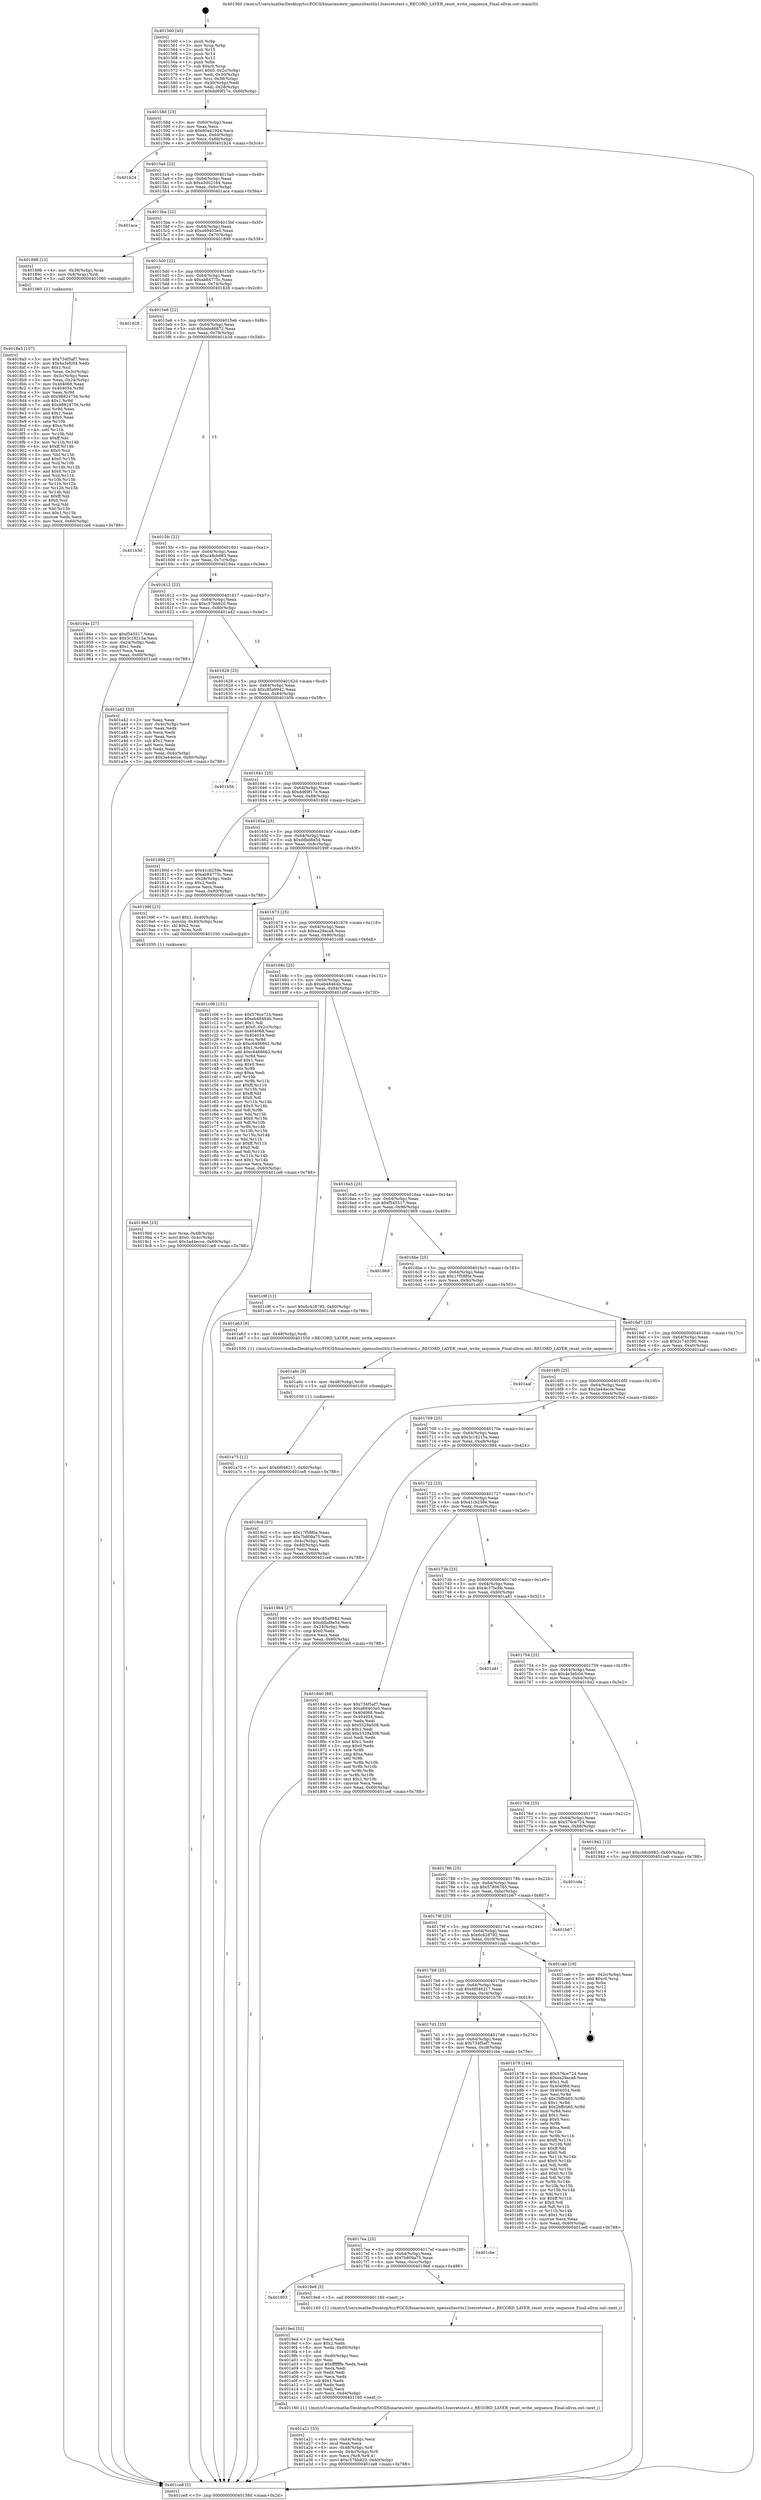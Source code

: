 digraph "0x401560" {
  label = "0x401560 (/mnt/c/Users/mathe/Desktop/tcc/POCII/binaries/extr_openssltesttls13secretstest.c_RECORD_LAYER_reset_write_sequence_Final-ollvm.out::main(0))"
  labelloc = "t"
  node[shape=record]

  Entry [label="",width=0.3,height=0.3,shape=circle,fillcolor=black,style=filled]
  "0x40158d" [label="{
     0x40158d [23]\l
     | [instrs]\l
     &nbsp;&nbsp;0x40158d \<+3\>: mov -0x60(%rbp),%eax\l
     &nbsp;&nbsp;0x401590 \<+2\>: mov %eax,%ecx\l
     &nbsp;&nbsp;0x401592 \<+6\>: sub $0x80a41924,%ecx\l
     &nbsp;&nbsp;0x401598 \<+3\>: mov %eax,-0x64(%rbp)\l
     &nbsp;&nbsp;0x40159b \<+3\>: mov %ecx,-0x68(%rbp)\l
     &nbsp;&nbsp;0x40159e \<+6\>: je 0000000000401b24 \<main+0x5c4\>\l
  }"]
  "0x401b24" [label="{
     0x401b24\l
  }", style=dashed]
  "0x4015a4" [label="{
     0x4015a4 [22]\l
     | [instrs]\l
     &nbsp;&nbsp;0x4015a4 \<+5\>: jmp 00000000004015a9 \<main+0x49\>\l
     &nbsp;&nbsp;0x4015a9 \<+3\>: mov -0x64(%rbp),%eax\l
     &nbsp;&nbsp;0x4015ac \<+5\>: sub $0xa3d02164,%eax\l
     &nbsp;&nbsp;0x4015b1 \<+3\>: mov %eax,-0x6c(%rbp)\l
     &nbsp;&nbsp;0x4015b4 \<+6\>: je 0000000000401aca \<main+0x56a\>\l
  }"]
  Exit [label="",width=0.3,height=0.3,shape=circle,fillcolor=black,style=filled,peripheries=2]
  "0x401aca" [label="{
     0x401aca\l
  }", style=dashed]
  "0x4015ba" [label="{
     0x4015ba [22]\l
     | [instrs]\l
     &nbsp;&nbsp;0x4015ba \<+5\>: jmp 00000000004015bf \<main+0x5f\>\l
     &nbsp;&nbsp;0x4015bf \<+3\>: mov -0x64(%rbp),%eax\l
     &nbsp;&nbsp;0x4015c2 \<+5\>: sub $0xa69403e5,%eax\l
     &nbsp;&nbsp;0x4015c7 \<+3\>: mov %eax,-0x70(%rbp)\l
     &nbsp;&nbsp;0x4015ca \<+6\>: je 0000000000401898 \<main+0x338\>\l
  }"]
  "0x401a75" [label="{
     0x401a75 [12]\l
     | [instrs]\l
     &nbsp;&nbsp;0x401a75 \<+7\>: movl $0x6f046217,-0x60(%rbp)\l
     &nbsp;&nbsp;0x401a7c \<+5\>: jmp 0000000000401ce8 \<main+0x788\>\l
  }"]
  "0x401898" [label="{
     0x401898 [13]\l
     | [instrs]\l
     &nbsp;&nbsp;0x401898 \<+4\>: mov -0x38(%rbp),%rax\l
     &nbsp;&nbsp;0x40189c \<+4\>: mov 0x8(%rax),%rdi\l
     &nbsp;&nbsp;0x4018a0 \<+5\>: call 0000000000401060 \<atoi@plt\>\l
     | [calls]\l
     &nbsp;&nbsp;0x401060 \{1\} (unknown)\l
  }"]
  "0x4015d0" [label="{
     0x4015d0 [22]\l
     | [instrs]\l
     &nbsp;&nbsp;0x4015d0 \<+5\>: jmp 00000000004015d5 \<main+0x75\>\l
     &nbsp;&nbsp;0x4015d5 \<+3\>: mov -0x64(%rbp),%eax\l
     &nbsp;&nbsp;0x4015d8 \<+5\>: sub $0xab84775c,%eax\l
     &nbsp;&nbsp;0x4015dd \<+3\>: mov %eax,-0x74(%rbp)\l
     &nbsp;&nbsp;0x4015e0 \<+6\>: je 0000000000401828 \<main+0x2c8\>\l
  }"]
  "0x401a6c" [label="{
     0x401a6c [9]\l
     | [instrs]\l
     &nbsp;&nbsp;0x401a6c \<+4\>: mov -0x48(%rbp),%rdi\l
     &nbsp;&nbsp;0x401a70 \<+5\>: call 0000000000401030 \<free@plt\>\l
     | [calls]\l
     &nbsp;&nbsp;0x401030 \{1\} (unknown)\l
  }"]
  "0x401828" [label="{
     0x401828\l
  }", style=dashed]
  "0x4015e6" [label="{
     0x4015e6 [22]\l
     | [instrs]\l
     &nbsp;&nbsp;0x4015e6 \<+5\>: jmp 00000000004015eb \<main+0x8b\>\l
     &nbsp;&nbsp;0x4015eb \<+3\>: mov -0x64(%rbp),%eax\l
     &nbsp;&nbsp;0x4015ee \<+5\>: sub $0xbde86872,%eax\l
     &nbsp;&nbsp;0x4015f3 \<+3\>: mov %eax,-0x78(%rbp)\l
     &nbsp;&nbsp;0x4015f6 \<+6\>: je 0000000000401b3d \<main+0x5dd\>\l
  }"]
  "0x401a21" [label="{
     0x401a21 [33]\l
     | [instrs]\l
     &nbsp;&nbsp;0x401a21 \<+6\>: mov -0xd4(%rbp),%ecx\l
     &nbsp;&nbsp;0x401a27 \<+3\>: imul %eax,%ecx\l
     &nbsp;&nbsp;0x401a2a \<+4\>: mov -0x48(%rbp),%r8\l
     &nbsp;&nbsp;0x401a2e \<+4\>: movslq -0x4c(%rbp),%r9\l
     &nbsp;&nbsp;0x401a32 \<+4\>: mov %ecx,(%r8,%r9,4)\l
     &nbsp;&nbsp;0x401a36 \<+7\>: movl $0xc57bb920,-0x60(%rbp)\l
     &nbsp;&nbsp;0x401a3d \<+5\>: jmp 0000000000401ce8 \<main+0x788\>\l
  }"]
  "0x401b3d" [label="{
     0x401b3d\l
  }", style=dashed]
  "0x4015fc" [label="{
     0x4015fc [22]\l
     | [instrs]\l
     &nbsp;&nbsp;0x4015fc \<+5\>: jmp 0000000000401601 \<main+0xa1\>\l
     &nbsp;&nbsp;0x401601 \<+3\>: mov -0x64(%rbp),%eax\l
     &nbsp;&nbsp;0x401604 \<+5\>: sub $0xc48cb983,%eax\l
     &nbsp;&nbsp;0x401609 \<+3\>: mov %eax,-0x7c(%rbp)\l
     &nbsp;&nbsp;0x40160c \<+6\>: je 000000000040194e \<main+0x3ee\>\l
  }"]
  "0x4019ed" [label="{
     0x4019ed [52]\l
     | [instrs]\l
     &nbsp;&nbsp;0x4019ed \<+2\>: xor %ecx,%ecx\l
     &nbsp;&nbsp;0x4019ef \<+5\>: mov $0x2,%edx\l
     &nbsp;&nbsp;0x4019f4 \<+6\>: mov %edx,-0xd0(%rbp)\l
     &nbsp;&nbsp;0x4019fa \<+1\>: cltd\l
     &nbsp;&nbsp;0x4019fb \<+6\>: mov -0xd0(%rbp),%esi\l
     &nbsp;&nbsp;0x401a01 \<+2\>: idiv %esi\l
     &nbsp;&nbsp;0x401a03 \<+6\>: imul $0xfffffffe,%edx,%edx\l
     &nbsp;&nbsp;0x401a09 \<+2\>: mov %ecx,%edi\l
     &nbsp;&nbsp;0x401a0b \<+2\>: sub %edx,%edi\l
     &nbsp;&nbsp;0x401a0d \<+2\>: mov %ecx,%edx\l
     &nbsp;&nbsp;0x401a0f \<+3\>: sub $0x1,%edx\l
     &nbsp;&nbsp;0x401a12 \<+2\>: add %edx,%edi\l
     &nbsp;&nbsp;0x401a14 \<+2\>: sub %edi,%ecx\l
     &nbsp;&nbsp;0x401a16 \<+6\>: mov %ecx,-0xd4(%rbp)\l
     &nbsp;&nbsp;0x401a1c \<+5\>: call 0000000000401160 \<next_i\>\l
     | [calls]\l
     &nbsp;&nbsp;0x401160 \{1\} (/mnt/c/Users/mathe/Desktop/tcc/POCII/binaries/extr_openssltesttls13secretstest.c_RECORD_LAYER_reset_write_sequence_Final-ollvm.out::next_i)\l
  }"]
  "0x40194e" [label="{
     0x40194e [27]\l
     | [instrs]\l
     &nbsp;&nbsp;0x40194e \<+5\>: mov $0xf545517,%eax\l
     &nbsp;&nbsp;0x401953 \<+5\>: mov $0x3c18215a,%ecx\l
     &nbsp;&nbsp;0x401958 \<+3\>: mov -0x24(%rbp),%edx\l
     &nbsp;&nbsp;0x40195b \<+3\>: cmp $0x1,%edx\l
     &nbsp;&nbsp;0x40195e \<+3\>: cmovl %ecx,%eax\l
     &nbsp;&nbsp;0x401961 \<+3\>: mov %eax,-0x60(%rbp)\l
     &nbsp;&nbsp;0x401964 \<+5\>: jmp 0000000000401ce8 \<main+0x788\>\l
  }"]
  "0x401612" [label="{
     0x401612 [22]\l
     | [instrs]\l
     &nbsp;&nbsp;0x401612 \<+5\>: jmp 0000000000401617 \<main+0xb7\>\l
     &nbsp;&nbsp;0x401617 \<+3\>: mov -0x64(%rbp),%eax\l
     &nbsp;&nbsp;0x40161a \<+5\>: sub $0xc57bb920,%eax\l
     &nbsp;&nbsp;0x40161f \<+3\>: mov %eax,-0x80(%rbp)\l
     &nbsp;&nbsp;0x401622 \<+6\>: je 0000000000401a42 \<main+0x4e2\>\l
  }"]
  "0x401803" [label="{
     0x401803\l
  }", style=dashed]
  "0x401a42" [label="{
     0x401a42 [33]\l
     | [instrs]\l
     &nbsp;&nbsp;0x401a42 \<+2\>: xor %eax,%eax\l
     &nbsp;&nbsp;0x401a44 \<+3\>: mov -0x4c(%rbp),%ecx\l
     &nbsp;&nbsp;0x401a47 \<+2\>: mov %eax,%edx\l
     &nbsp;&nbsp;0x401a49 \<+2\>: sub %ecx,%edx\l
     &nbsp;&nbsp;0x401a4b \<+2\>: mov %eax,%ecx\l
     &nbsp;&nbsp;0x401a4d \<+3\>: sub $0x1,%ecx\l
     &nbsp;&nbsp;0x401a50 \<+2\>: add %ecx,%edx\l
     &nbsp;&nbsp;0x401a52 \<+2\>: sub %edx,%eax\l
     &nbsp;&nbsp;0x401a54 \<+3\>: mov %eax,-0x4c(%rbp)\l
     &nbsp;&nbsp;0x401a57 \<+7\>: movl $0x3a44ecce,-0x60(%rbp)\l
     &nbsp;&nbsp;0x401a5e \<+5\>: jmp 0000000000401ce8 \<main+0x788\>\l
  }"]
  "0x401628" [label="{
     0x401628 [25]\l
     | [instrs]\l
     &nbsp;&nbsp;0x401628 \<+5\>: jmp 000000000040162d \<main+0xcd\>\l
     &nbsp;&nbsp;0x40162d \<+3\>: mov -0x64(%rbp),%eax\l
     &nbsp;&nbsp;0x401630 \<+5\>: sub $0xc85a9942,%eax\l
     &nbsp;&nbsp;0x401635 \<+6\>: mov %eax,-0x84(%rbp)\l
     &nbsp;&nbsp;0x40163b \<+6\>: je 0000000000401b5b \<main+0x5fb\>\l
  }"]
  "0x4019e8" [label="{
     0x4019e8 [5]\l
     | [instrs]\l
     &nbsp;&nbsp;0x4019e8 \<+5\>: call 0000000000401160 \<next_i\>\l
     | [calls]\l
     &nbsp;&nbsp;0x401160 \{1\} (/mnt/c/Users/mathe/Desktop/tcc/POCII/binaries/extr_openssltesttls13secretstest.c_RECORD_LAYER_reset_write_sequence_Final-ollvm.out::next_i)\l
  }"]
  "0x401b5b" [label="{
     0x401b5b\l
  }", style=dashed]
  "0x401641" [label="{
     0x401641 [25]\l
     | [instrs]\l
     &nbsp;&nbsp;0x401641 \<+5\>: jmp 0000000000401646 \<main+0xe6\>\l
     &nbsp;&nbsp;0x401646 \<+3\>: mov -0x64(%rbp),%eax\l
     &nbsp;&nbsp;0x401649 \<+5\>: sub $0xdd69f17e,%eax\l
     &nbsp;&nbsp;0x40164e \<+6\>: mov %eax,-0x88(%rbp)\l
     &nbsp;&nbsp;0x401654 \<+6\>: je 000000000040180d \<main+0x2ad\>\l
  }"]
  "0x4017ea" [label="{
     0x4017ea [25]\l
     | [instrs]\l
     &nbsp;&nbsp;0x4017ea \<+5\>: jmp 00000000004017ef \<main+0x28f\>\l
     &nbsp;&nbsp;0x4017ef \<+3\>: mov -0x64(%rbp),%eax\l
     &nbsp;&nbsp;0x4017f2 \<+5\>: sub $0x7b809a75,%eax\l
     &nbsp;&nbsp;0x4017f7 \<+6\>: mov %eax,-0xcc(%rbp)\l
     &nbsp;&nbsp;0x4017fd \<+6\>: je 00000000004019e8 \<main+0x488\>\l
  }"]
  "0x40180d" [label="{
     0x40180d [27]\l
     | [instrs]\l
     &nbsp;&nbsp;0x40180d \<+5\>: mov $0x41cb258e,%eax\l
     &nbsp;&nbsp;0x401812 \<+5\>: mov $0xab84775c,%ecx\l
     &nbsp;&nbsp;0x401817 \<+3\>: mov -0x28(%rbp),%edx\l
     &nbsp;&nbsp;0x40181a \<+3\>: cmp $0x2,%edx\l
     &nbsp;&nbsp;0x40181d \<+3\>: cmovne %ecx,%eax\l
     &nbsp;&nbsp;0x401820 \<+3\>: mov %eax,-0x60(%rbp)\l
     &nbsp;&nbsp;0x401823 \<+5\>: jmp 0000000000401ce8 \<main+0x788\>\l
  }"]
  "0x40165a" [label="{
     0x40165a [25]\l
     | [instrs]\l
     &nbsp;&nbsp;0x40165a \<+5\>: jmp 000000000040165f \<main+0xff\>\l
     &nbsp;&nbsp;0x40165f \<+3\>: mov -0x64(%rbp),%eax\l
     &nbsp;&nbsp;0x401662 \<+5\>: sub $0xddbd8e54,%eax\l
     &nbsp;&nbsp;0x401667 \<+6\>: mov %eax,-0x8c(%rbp)\l
     &nbsp;&nbsp;0x40166d \<+6\>: je 000000000040199f \<main+0x43f\>\l
  }"]
  "0x401ce8" [label="{
     0x401ce8 [5]\l
     | [instrs]\l
     &nbsp;&nbsp;0x401ce8 \<+5\>: jmp 000000000040158d \<main+0x2d\>\l
  }"]
  "0x401560" [label="{
     0x401560 [45]\l
     | [instrs]\l
     &nbsp;&nbsp;0x401560 \<+1\>: push %rbp\l
     &nbsp;&nbsp;0x401561 \<+3\>: mov %rsp,%rbp\l
     &nbsp;&nbsp;0x401564 \<+2\>: push %r15\l
     &nbsp;&nbsp;0x401566 \<+2\>: push %r14\l
     &nbsp;&nbsp;0x401568 \<+2\>: push %r12\l
     &nbsp;&nbsp;0x40156a \<+1\>: push %rbx\l
     &nbsp;&nbsp;0x40156b \<+7\>: sub $0xc0,%rsp\l
     &nbsp;&nbsp;0x401572 \<+7\>: movl $0x0,-0x2c(%rbp)\l
     &nbsp;&nbsp;0x401579 \<+3\>: mov %edi,-0x30(%rbp)\l
     &nbsp;&nbsp;0x40157c \<+4\>: mov %rsi,-0x38(%rbp)\l
     &nbsp;&nbsp;0x401580 \<+3\>: mov -0x30(%rbp),%edi\l
     &nbsp;&nbsp;0x401583 \<+3\>: mov %edi,-0x28(%rbp)\l
     &nbsp;&nbsp;0x401586 \<+7\>: movl $0xdd69f17e,-0x60(%rbp)\l
  }"]
  "0x401cbe" [label="{
     0x401cbe\l
  }", style=dashed]
  "0x40199f" [label="{
     0x40199f [23]\l
     | [instrs]\l
     &nbsp;&nbsp;0x40199f \<+7\>: movl $0x1,-0x40(%rbp)\l
     &nbsp;&nbsp;0x4019a6 \<+4\>: movslq -0x40(%rbp),%rax\l
     &nbsp;&nbsp;0x4019aa \<+4\>: shl $0x2,%rax\l
     &nbsp;&nbsp;0x4019ae \<+3\>: mov %rax,%rdi\l
     &nbsp;&nbsp;0x4019b1 \<+5\>: call 0000000000401050 \<malloc@plt\>\l
     | [calls]\l
     &nbsp;&nbsp;0x401050 \{1\} (unknown)\l
  }"]
  "0x401673" [label="{
     0x401673 [25]\l
     | [instrs]\l
     &nbsp;&nbsp;0x401673 \<+5\>: jmp 0000000000401678 \<main+0x118\>\l
     &nbsp;&nbsp;0x401678 \<+3\>: mov -0x64(%rbp),%eax\l
     &nbsp;&nbsp;0x40167b \<+5\>: sub $0xea29aca8,%eax\l
     &nbsp;&nbsp;0x401680 \<+6\>: mov %eax,-0x90(%rbp)\l
     &nbsp;&nbsp;0x401686 \<+6\>: je 0000000000401c08 \<main+0x6a8\>\l
  }"]
  "0x4017d1" [label="{
     0x4017d1 [25]\l
     | [instrs]\l
     &nbsp;&nbsp;0x4017d1 \<+5\>: jmp 00000000004017d6 \<main+0x276\>\l
     &nbsp;&nbsp;0x4017d6 \<+3\>: mov -0x64(%rbp),%eax\l
     &nbsp;&nbsp;0x4017d9 \<+5\>: sub $0x734f5af7,%eax\l
     &nbsp;&nbsp;0x4017de \<+6\>: mov %eax,-0xc8(%rbp)\l
     &nbsp;&nbsp;0x4017e4 \<+6\>: je 0000000000401cbe \<main+0x75e\>\l
  }"]
  "0x401c08" [label="{
     0x401c08 [151]\l
     | [instrs]\l
     &nbsp;&nbsp;0x401c08 \<+5\>: mov $0x576ce724,%eax\l
     &nbsp;&nbsp;0x401c0d \<+5\>: mov $0xeb48464b,%ecx\l
     &nbsp;&nbsp;0x401c12 \<+2\>: mov $0x1,%dl\l
     &nbsp;&nbsp;0x401c14 \<+7\>: movl $0x0,-0x2c(%rbp)\l
     &nbsp;&nbsp;0x401c1b \<+7\>: mov 0x404068,%esi\l
     &nbsp;&nbsp;0x401c22 \<+7\>: mov 0x404054,%edi\l
     &nbsp;&nbsp;0x401c29 \<+3\>: mov %esi,%r8d\l
     &nbsp;&nbsp;0x401c2c \<+7\>: sub $0xc6466662,%r8d\l
     &nbsp;&nbsp;0x401c33 \<+4\>: sub $0x1,%r8d\l
     &nbsp;&nbsp;0x401c37 \<+7\>: add $0xc6466662,%r8d\l
     &nbsp;&nbsp;0x401c3e \<+4\>: imul %r8d,%esi\l
     &nbsp;&nbsp;0x401c42 \<+3\>: and $0x1,%esi\l
     &nbsp;&nbsp;0x401c45 \<+3\>: cmp $0x0,%esi\l
     &nbsp;&nbsp;0x401c48 \<+4\>: sete %r9b\l
     &nbsp;&nbsp;0x401c4c \<+3\>: cmp $0xa,%edi\l
     &nbsp;&nbsp;0x401c4f \<+4\>: setl %r10b\l
     &nbsp;&nbsp;0x401c53 \<+3\>: mov %r9b,%r11b\l
     &nbsp;&nbsp;0x401c56 \<+4\>: xor $0xff,%r11b\l
     &nbsp;&nbsp;0x401c5a \<+3\>: mov %r10b,%bl\l
     &nbsp;&nbsp;0x401c5d \<+3\>: xor $0xff,%bl\l
     &nbsp;&nbsp;0x401c60 \<+3\>: xor $0x0,%dl\l
     &nbsp;&nbsp;0x401c63 \<+3\>: mov %r11b,%r14b\l
     &nbsp;&nbsp;0x401c66 \<+4\>: and $0x0,%r14b\l
     &nbsp;&nbsp;0x401c6a \<+3\>: and %dl,%r9b\l
     &nbsp;&nbsp;0x401c6d \<+3\>: mov %bl,%r15b\l
     &nbsp;&nbsp;0x401c70 \<+4\>: and $0x0,%r15b\l
     &nbsp;&nbsp;0x401c74 \<+3\>: and %dl,%r10b\l
     &nbsp;&nbsp;0x401c77 \<+3\>: or %r9b,%r14b\l
     &nbsp;&nbsp;0x401c7a \<+3\>: or %r10b,%r15b\l
     &nbsp;&nbsp;0x401c7d \<+3\>: xor %r15b,%r14b\l
     &nbsp;&nbsp;0x401c80 \<+3\>: or %bl,%r11b\l
     &nbsp;&nbsp;0x401c83 \<+4\>: xor $0xff,%r11b\l
     &nbsp;&nbsp;0x401c87 \<+3\>: or $0x0,%dl\l
     &nbsp;&nbsp;0x401c8a \<+3\>: and %dl,%r11b\l
     &nbsp;&nbsp;0x401c8d \<+3\>: or %r11b,%r14b\l
     &nbsp;&nbsp;0x401c90 \<+4\>: test $0x1,%r14b\l
     &nbsp;&nbsp;0x401c94 \<+3\>: cmovne %ecx,%eax\l
     &nbsp;&nbsp;0x401c97 \<+3\>: mov %eax,-0x60(%rbp)\l
     &nbsp;&nbsp;0x401c9a \<+5\>: jmp 0000000000401ce8 \<main+0x788\>\l
  }"]
  "0x40168c" [label="{
     0x40168c [25]\l
     | [instrs]\l
     &nbsp;&nbsp;0x40168c \<+5\>: jmp 0000000000401691 \<main+0x131\>\l
     &nbsp;&nbsp;0x401691 \<+3\>: mov -0x64(%rbp),%eax\l
     &nbsp;&nbsp;0x401694 \<+5\>: sub $0xeb48464b,%eax\l
     &nbsp;&nbsp;0x401699 \<+6\>: mov %eax,-0x94(%rbp)\l
     &nbsp;&nbsp;0x40169f \<+6\>: je 0000000000401c9f \<main+0x73f\>\l
  }"]
  "0x401b78" [label="{
     0x401b78 [144]\l
     | [instrs]\l
     &nbsp;&nbsp;0x401b78 \<+5\>: mov $0x576ce724,%eax\l
     &nbsp;&nbsp;0x401b7d \<+5\>: mov $0xea29aca8,%ecx\l
     &nbsp;&nbsp;0x401b82 \<+2\>: mov $0x1,%dl\l
     &nbsp;&nbsp;0x401b84 \<+7\>: mov 0x404068,%esi\l
     &nbsp;&nbsp;0x401b8b \<+7\>: mov 0x404054,%edi\l
     &nbsp;&nbsp;0x401b92 \<+3\>: mov %esi,%r8d\l
     &nbsp;&nbsp;0x401b95 \<+7\>: sub $0x2bffcb65,%r8d\l
     &nbsp;&nbsp;0x401b9c \<+4\>: sub $0x1,%r8d\l
     &nbsp;&nbsp;0x401ba0 \<+7\>: add $0x2bffcb65,%r8d\l
     &nbsp;&nbsp;0x401ba7 \<+4\>: imul %r8d,%esi\l
     &nbsp;&nbsp;0x401bab \<+3\>: and $0x1,%esi\l
     &nbsp;&nbsp;0x401bae \<+3\>: cmp $0x0,%esi\l
     &nbsp;&nbsp;0x401bb1 \<+4\>: sete %r9b\l
     &nbsp;&nbsp;0x401bb5 \<+3\>: cmp $0xa,%edi\l
     &nbsp;&nbsp;0x401bb8 \<+4\>: setl %r10b\l
     &nbsp;&nbsp;0x401bbc \<+3\>: mov %r9b,%r11b\l
     &nbsp;&nbsp;0x401bbf \<+4\>: xor $0xff,%r11b\l
     &nbsp;&nbsp;0x401bc3 \<+3\>: mov %r10b,%bl\l
     &nbsp;&nbsp;0x401bc6 \<+3\>: xor $0xff,%bl\l
     &nbsp;&nbsp;0x401bc9 \<+3\>: xor $0x0,%dl\l
     &nbsp;&nbsp;0x401bcc \<+3\>: mov %r11b,%r14b\l
     &nbsp;&nbsp;0x401bcf \<+4\>: and $0x0,%r14b\l
     &nbsp;&nbsp;0x401bd3 \<+3\>: and %dl,%r9b\l
     &nbsp;&nbsp;0x401bd6 \<+3\>: mov %bl,%r15b\l
     &nbsp;&nbsp;0x401bd9 \<+4\>: and $0x0,%r15b\l
     &nbsp;&nbsp;0x401bdd \<+3\>: and %dl,%r10b\l
     &nbsp;&nbsp;0x401be0 \<+3\>: or %r9b,%r14b\l
     &nbsp;&nbsp;0x401be3 \<+3\>: or %r10b,%r15b\l
     &nbsp;&nbsp;0x401be6 \<+3\>: xor %r15b,%r14b\l
     &nbsp;&nbsp;0x401be9 \<+3\>: or %bl,%r11b\l
     &nbsp;&nbsp;0x401bec \<+4\>: xor $0xff,%r11b\l
     &nbsp;&nbsp;0x401bf0 \<+3\>: or $0x0,%dl\l
     &nbsp;&nbsp;0x401bf3 \<+3\>: and %dl,%r11b\l
     &nbsp;&nbsp;0x401bf6 \<+3\>: or %r11b,%r14b\l
     &nbsp;&nbsp;0x401bf9 \<+4\>: test $0x1,%r14b\l
     &nbsp;&nbsp;0x401bfd \<+3\>: cmovne %ecx,%eax\l
     &nbsp;&nbsp;0x401c00 \<+3\>: mov %eax,-0x60(%rbp)\l
     &nbsp;&nbsp;0x401c03 \<+5\>: jmp 0000000000401ce8 \<main+0x788\>\l
  }"]
  "0x401c9f" [label="{
     0x401c9f [12]\l
     | [instrs]\l
     &nbsp;&nbsp;0x401c9f \<+7\>: movl $0x6c428782,-0x60(%rbp)\l
     &nbsp;&nbsp;0x401ca6 \<+5\>: jmp 0000000000401ce8 \<main+0x788\>\l
  }"]
  "0x4016a5" [label="{
     0x4016a5 [25]\l
     | [instrs]\l
     &nbsp;&nbsp;0x4016a5 \<+5\>: jmp 00000000004016aa \<main+0x14a\>\l
     &nbsp;&nbsp;0x4016aa \<+3\>: mov -0x64(%rbp),%eax\l
     &nbsp;&nbsp;0x4016ad \<+5\>: sub $0xf545517,%eax\l
     &nbsp;&nbsp;0x4016b2 \<+6\>: mov %eax,-0x98(%rbp)\l
     &nbsp;&nbsp;0x4016b8 \<+6\>: je 0000000000401969 \<main+0x409\>\l
  }"]
  "0x4017b8" [label="{
     0x4017b8 [25]\l
     | [instrs]\l
     &nbsp;&nbsp;0x4017b8 \<+5\>: jmp 00000000004017bd \<main+0x25d\>\l
     &nbsp;&nbsp;0x4017bd \<+3\>: mov -0x64(%rbp),%eax\l
     &nbsp;&nbsp;0x4017c0 \<+5\>: sub $0x6f046217,%eax\l
     &nbsp;&nbsp;0x4017c5 \<+6\>: mov %eax,-0xc4(%rbp)\l
     &nbsp;&nbsp;0x4017cb \<+6\>: je 0000000000401b78 \<main+0x618\>\l
  }"]
  "0x401969" [label="{
     0x401969\l
  }", style=dashed]
  "0x4016be" [label="{
     0x4016be [25]\l
     | [instrs]\l
     &nbsp;&nbsp;0x4016be \<+5\>: jmp 00000000004016c3 \<main+0x163\>\l
     &nbsp;&nbsp;0x4016c3 \<+3\>: mov -0x64(%rbp),%eax\l
     &nbsp;&nbsp;0x4016c6 \<+5\>: sub $0x17f58f0e,%eax\l
     &nbsp;&nbsp;0x4016cb \<+6\>: mov %eax,-0x9c(%rbp)\l
     &nbsp;&nbsp;0x4016d1 \<+6\>: je 0000000000401a63 \<main+0x503\>\l
  }"]
  "0x401cab" [label="{
     0x401cab [19]\l
     | [instrs]\l
     &nbsp;&nbsp;0x401cab \<+3\>: mov -0x2c(%rbp),%eax\l
     &nbsp;&nbsp;0x401cae \<+7\>: add $0xc0,%rsp\l
     &nbsp;&nbsp;0x401cb5 \<+1\>: pop %rbx\l
     &nbsp;&nbsp;0x401cb6 \<+2\>: pop %r12\l
     &nbsp;&nbsp;0x401cb8 \<+2\>: pop %r14\l
     &nbsp;&nbsp;0x401cba \<+2\>: pop %r15\l
     &nbsp;&nbsp;0x401cbc \<+1\>: pop %rbp\l
     &nbsp;&nbsp;0x401cbd \<+1\>: ret\l
  }"]
  "0x401a63" [label="{
     0x401a63 [9]\l
     | [instrs]\l
     &nbsp;&nbsp;0x401a63 \<+4\>: mov -0x48(%rbp),%rdi\l
     &nbsp;&nbsp;0x401a67 \<+5\>: call 0000000000401550 \<RECORD_LAYER_reset_write_sequence\>\l
     | [calls]\l
     &nbsp;&nbsp;0x401550 \{1\} (/mnt/c/Users/mathe/Desktop/tcc/POCII/binaries/extr_openssltesttls13secretstest.c_RECORD_LAYER_reset_write_sequence_Final-ollvm.out::RECORD_LAYER_reset_write_sequence)\l
  }"]
  "0x4016d7" [label="{
     0x4016d7 [25]\l
     | [instrs]\l
     &nbsp;&nbsp;0x4016d7 \<+5\>: jmp 00000000004016dc \<main+0x17c\>\l
     &nbsp;&nbsp;0x4016dc \<+3\>: mov -0x64(%rbp),%eax\l
     &nbsp;&nbsp;0x4016df \<+5\>: sub $0x2c740390,%eax\l
     &nbsp;&nbsp;0x4016e4 \<+6\>: mov %eax,-0xa0(%rbp)\l
     &nbsp;&nbsp;0x4016ea \<+6\>: je 0000000000401aaf \<main+0x54f\>\l
  }"]
  "0x40179f" [label="{
     0x40179f [25]\l
     | [instrs]\l
     &nbsp;&nbsp;0x40179f \<+5\>: jmp 00000000004017a4 \<main+0x244\>\l
     &nbsp;&nbsp;0x4017a4 \<+3\>: mov -0x64(%rbp),%eax\l
     &nbsp;&nbsp;0x4017a7 \<+5\>: sub $0x6c428782,%eax\l
     &nbsp;&nbsp;0x4017ac \<+6\>: mov %eax,-0xc0(%rbp)\l
     &nbsp;&nbsp;0x4017b2 \<+6\>: je 0000000000401cab \<main+0x74b\>\l
  }"]
  "0x401aaf" [label="{
     0x401aaf\l
  }", style=dashed]
  "0x4016f0" [label="{
     0x4016f0 [25]\l
     | [instrs]\l
     &nbsp;&nbsp;0x4016f0 \<+5\>: jmp 00000000004016f5 \<main+0x195\>\l
     &nbsp;&nbsp;0x4016f5 \<+3\>: mov -0x64(%rbp),%eax\l
     &nbsp;&nbsp;0x4016f8 \<+5\>: sub $0x3a44ecce,%eax\l
     &nbsp;&nbsp;0x4016fd \<+6\>: mov %eax,-0xa4(%rbp)\l
     &nbsp;&nbsp;0x401703 \<+6\>: je 00000000004019cd \<main+0x46d\>\l
  }"]
  "0x401b67" [label="{
     0x401b67\l
  }", style=dashed]
  "0x4019cd" [label="{
     0x4019cd [27]\l
     | [instrs]\l
     &nbsp;&nbsp;0x4019cd \<+5\>: mov $0x17f58f0e,%eax\l
     &nbsp;&nbsp;0x4019d2 \<+5\>: mov $0x7b809a75,%ecx\l
     &nbsp;&nbsp;0x4019d7 \<+3\>: mov -0x4c(%rbp),%edx\l
     &nbsp;&nbsp;0x4019da \<+3\>: cmp -0x40(%rbp),%edx\l
     &nbsp;&nbsp;0x4019dd \<+3\>: cmovl %ecx,%eax\l
     &nbsp;&nbsp;0x4019e0 \<+3\>: mov %eax,-0x60(%rbp)\l
     &nbsp;&nbsp;0x4019e3 \<+5\>: jmp 0000000000401ce8 \<main+0x788\>\l
  }"]
  "0x401709" [label="{
     0x401709 [25]\l
     | [instrs]\l
     &nbsp;&nbsp;0x401709 \<+5\>: jmp 000000000040170e \<main+0x1ae\>\l
     &nbsp;&nbsp;0x40170e \<+3\>: mov -0x64(%rbp),%eax\l
     &nbsp;&nbsp;0x401711 \<+5\>: sub $0x3c18215a,%eax\l
     &nbsp;&nbsp;0x401716 \<+6\>: mov %eax,-0xa8(%rbp)\l
     &nbsp;&nbsp;0x40171c \<+6\>: je 0000000000401984 \<main+0x424\>\l
  }"]
  "0x401786" [label="{
     0x401786 [25]\l
     | [instrs]\l
     &nbsp;&nbsp;0x401786 \<+5\>: jmp 000000000040178b \<main+0x22b\>\l
     &nbsp;&nbsp;0x40178b \<+3\>: mov -0x64(%rbp),%eax\l
     &nbsp;&nbsp;0x40178e \<+5\>: sub $0x57806765,%eax\l
     &nbsp;&nbsp;0x401793 \<+6\>: mov %eax,-0xbc(%rbp)\l
     &nbsp;&nbsp;0x401799 \<+6\>: je 0000000000401b67 \<main+0x607\>\l
  }"]
  "0x401984" [label="{
     0x401984 [27]\l
     | [instrs]\l
     &nbsp;&nbsp;0x401984 \<+5\>: mov $0xc85a9942,%eax\l
     &nbsp;&nbsp;0x401989 \<+5\>: mov $0xddbd8e54,%ecx\l
     &nbsp;&nbsp;0x40198e \<+3\>: mov -0x24(%rbp),%edx\l
     &nbsp;&nbsp;0x401991 \<+3\>: cmp $0x0,%edx\l
     &nbsp;&nbsp;0x401994 \<+3\>: cmove %ecx,%eax\l
     &nbsp;&nbsp;0x401997 \<+3\>: mov %eax,-0x60(%rbp)\l
     &nbsp;&nbsp;0x40199a \<+5\>: jmp 0000000000401ce8 \<main+0x788\>\l
  }"]
  "0x401722" [label="{
     0x401722 [25]\l
     | [instrs]\l
     &nbsp;&nbsp;0x401722 \<+5\>: jmp 0000000000401727 \<main+0x1c7\>\l
     &nbsp;&nbsp;0x401727 \<+3\>: mov -0x64(%rbp),%eax\l
     &nbsp;&nbsp;0x40172a \<+5\>: sub $0x41cb258e,%eax\l
     &nbsp;&nbsp;0x40172f \<+6\>: mov %eax,-0xac(%rbp)\l
     &nbsp;&nbsp;0x401735 \<+6\>: je 0000000000401840 \<main+0x2e0\>\l
  }"]
  "0x401cda" [label="{
     0x401cda\l
  }", style=dashed]
  "0x401840" [label="{
     0x401840 [88]\l
     | [instrs]\l
     &nbsp;&nbsp;0x401840 \<+5\>: mov $0x734f5af7,%eax\l
     &nbsp;&nbsp;0x401845 \<+5\>: mov $0xa69403e5,%ecx\l
     &nbsp;&nbsp;0x40184a \<+7\>: mov 0x404068,%edx\l
     &nbsp;&nbsp;0x401851 \<+7\>: mov 0x404054,%esi\l
     &nbsp;&nbsp;0x401858 \<+2\>: mov %edx,%edi\l
     &nbsp;&nbsp;0x40185a \<+6\>: sub $0x5529a508,%edi\l
     &nbsp;&nbsp;0x401860 \<+3\>: sub $0x1,%edi\l
     &nbsp;&nbsp;0x401863 \<+6\>: add $0x5529a508,%edi\l
     &nbsp;&nbsp;0x401869 \<+3\>: imul %edi,%edx\l
     &nbsp;&nbsp;0x40186c \<+3\>: and $0x1,%edx\l
     &nbsp;&nbsp;0x40186f \<+3\>: cmp $0x0,%edx\l
     &nbsp;&nbsp;0x401872 \<+4\>: sete %r8b\l
     &nbsp;&nbsp;0x401876 \<+3\>: cmp $0xa,%esi\l
     &nbsp;&nbsp;0x401879 \<+4\>: setl %r9b\l
     &nbsp;&nbsp;0x40187d \<+3\>: mov %r8b,%r10b\l
     &nbsp;&nbsp;0x401880 \<+3\>: and %r9b,%r10b\l
     &nbsp;&nbsp;0x401883 \<+3\>: xor %r9b,%r8b\l
     &nbsp;&nbsp;0x401886 \<+3\>: or %r8b,%r10b\l
     &nbsp;&nbsp;0x401889 \<+4\>: test $0x1,%r10b\l
     &nbsp;&nbsp;0x40188d \<+3\>: cmovne %ecx,%eax\l
     &nbsp;&nbsp;0x401890 \<+3\>: mov %eax,-0x60(%rbp)\l
     &nbsp;&nbsp;0x401893 \<+5\>: jmp 0000000000401ce8 \<main+0x788\>\l
  }"]
  "0x40173b" [label="{
     0x40173b [25]\l
     | [instrs]\l
     &nbsp;&nbsp;0x40173b \<+5\>: jmp 0000000000401740 \<main+0x1e0\>\l
     &nbsp;&nbsp;0x401740 \<+3\>: mov -0x64(%rbp),%eax\l
     &nbsp;&nbsp;0x401743 \<+5\>: sub $0x4c37bcbb,%eax\l
     &nbsp;&nbsp;0x401748 \<+6\>: mov %eax,-0xb0(%rbp)\l
     &nbsp;&nbsp;0x40174e \<+6\>: je 0000000000401a81 \<main+0x521\>\l
  }"]
  "0x4018a5" [label="{
     0x4018a5 [157]\l
     | [instrs]\l
     &nbsp;&nbsp;0x4018a5 \<+5\>: mov $0x734f5af7,%ecx\l
     &nbsp;&nbsp;0x4018aa \<+5\>: mov $0x4e3efc04,%edx\l
     &nbsp;&nbsp;0x4018af \<+3\>: mov $0x1,%sil\l
     &nbsp;&nbsp;0x4018b2 \<+3\>: mov %eax,-0x3c(%rbp)\l
     &nbsp;&nbsp;0x4018b5 \<+3\>: mov -0x3c(%rbp),%eax\l
     &nbsp;&nbsp;0x4018b8 \<+3\>: mov %eax,-0x24(%rbp)\l
     &nbsp;&nbsp;0x4018bb \<+7\>: mov 0x404068,%eax\l
     &nbsp;&nbsp;0x4018c2 \<+8\>: mov 0x404054,%r8d\l
     &nbsp;&nbsp;0x4018ca \<+3\>: mov %eax,%r9d\l
     &nbsp;&nbsp;0x4018cd \<+7\>: sub $0x98824756,%r9d\l
     &nbsp;&nbsp;0x4018d4 \<+4\>: sub $0x1,%r9d\l
     &nbsp;&nbsp;0x4018d8 \<+7\>: add $0x98824756,%r9d\l
     &nbsp;&nbsp;0x4018df \<+4\>: imul %r9d,%eax\l
     &nbsp;&nbsp;0x4018e3 \<+3\>: and $0x1,%eax\l
     &nbsp;&nbsp;0x4018e6 \<+3\>: cmp $0x0,%eax\l
     &nbsp;&nbsp;0x4018e9 \<+4\>: sete %r10b\l
     &nbsp;&nbsp;0x4018ed \<+4\>: cmp $0xa,%r8d\l
     &nbsp;&nbsp;0x4018f1 \<+4\>: setl %r11b\l
     &nbsp;&nbsp;0x4018f5 \<+3\>: mov %r10b,%bl\l
     &nbsp;&nbsp;0x4018f8 \<+3\>: xor $0xff,%bl\l
     &nbsp;&nbsp;0x4018fb \<+3\>: mov %r11b,%r14b\l
     &nbsp;&nbsp;0x4018fe \<+4\>: xor $0xff,%r14b\l
     &nbsp;&nbsp;0x401902 \<+4\>: xor $0x0,%sil\l
     &nbsp;&nbsp;0x401906 \<+3\>: mov %bl,%r15b\l
     &nbsp;&nbsp;0x401909 \<+4\>: and $0x0,%r15b\l
     &nbsp;&nbsp;0x40190d \<+3\>: and %sil,%r10b\l
     &nbsp;&nbsp;0x401910 \<+3\>: mov %r14b,%r12b\l
     &nbsp;&nbsp;0x401913 \<+4\>: and $0x0,%r12b\l
     &nbsp;&nbsp;0x401917 \<+3\>: and %sil,%r11b\l
     &nbsp;&nbsp;0x40191a \<+3\>: or %r10b,%r15b\l
     &nbsp;&nbsp;0x40191d \<+3\>: or %r11b,%r12b\l
     &nbsp;&nbsp;0x401920 \<+3\>: xor %r12b,%r15b\l
     &nbsp;&nbsp;0x401923 \<+3\>: or %r14b,%bl\l
     &nbsp;&nbsp;0x401926 \<+3\>: xor $0xff,%bl\l
     &nbsp;&nbsp;0x401929 \<+4\>: or $0x0,%sil\l
     &nbsp;&nbsp;0x40192d \<+3\>: and %sil,%bl\l
     &nbsp;&nbsp;0x401930 \<+3\>: or %bl,%r15b\l
     &nbsp;&nbsp;0x401933 \<+4\>: test $0x1,%r15b\l
     &nbsp;&nbsp;0x401937 \<+3\>: cmovne %edx,%ecx\l
     &nbsp;&nbsp;0x40193a \<+3\>: mov %ecx,-0x60(%rbp)\l
     &nbsp;&nbsp;0x40193d \<+5\>: jmp 0000000000401ce8 \<main+0x788\>\l
  }"]
  "0x4019b6" [label="{
     0x4019b6 [23]\l
     | [instrs]\l
     &nbsp;&nbsp;0x4019b6 \<+4\>: mov %rax,-0x48(%rbp)\l
     &nbsp;&nbsp;0x4019ba \<+7\>: movl $0x0,-0x4c(%rbp)\l
     &nbsp;&nbsp;0x4019c1 \<+7\>: movl $0x3a44ecce,-0x60(%rbp)\l
     &nbsp;&nbsp;0x4019c8 \<+5\>: jmp 0000000000401ce8 \<main+0x788\>\l
  }"]
  "0x401a81" [label="{
     0x401a81\l
  }", style=dashed]
  "0x401754" [label="{
     0x401754 [25]\l
     | [instrs]\l
     &nbsp;&nbsp;0x401754 \<+5\>: jmp 0000000000401759 \<main+0x1f9\>\l
     &nbsp;&nbsp;0x401759 \<+3\>: mov -0x64(%rbp),%eax\l
     &nbsp;&nbsp;0x40175c \<+5\>: sub $0x4e3efc04,%eax\l
     &nbsp;&nbsp;0x401761 \<+6\>: mov %eax,-0xb4(%rbp)\l
     &nbsp;&nbsp;0x401767 \<+6\>: je 0000000000401942 \<main+0x3e2\>\l
  }"]
  "0x40176d" [label="{
     0x40176d [25]\l
     | [instrs]\l
     &nbsp;&nbsp;0x40176d \<+5\>: jmp 0000000000401772 \<main+0x212\>\l
     &nbsp;&nbsp;0x401772 \<+3\>: mov -0x64(%rbp),%eax\l
     &nbsp;&nbsp;0x401775 \<+5\>: sub $0x576ce724,%eax\l
     &nbsp;&nbsp;0x40177a \<+6\>: mov %eax,-0xb8(%rbp)\l
     &nbsp;&nbsp;0x401780 \<+6\>: je 0000000000401cda \<main+0x77a\>\l
  }"]
  "0x401942" [label="{
     0x401942 [12]\l
     | [instrs]\l
     &nbsp;&nbsp;0x401942 \<+7\>: movl $0xc48cb983,-0x60(%rbp)\l
     &nbsp;&nbsp;0x401949 \<+5\>: jmp 0000000000401ce8 \<main+0x788\>\l
  }"]
  Entry -> "0x401560" [label=" 1"]
  "0x40158d" -> "0x401b24" [label=" 0"]
  "0x40158d" -> "0x4015a4" [label=" 16"]
  "0x401cab" -> Exit [label=" 1"]
  "0x4015a4" -> "0x401aca" [label=" 0"]
  "0x4015a4" -> "0x4015ba" [label=" 16"]
  "0x401c9f" -> "0x401ce8" [label=" 1"]
  "0x4015ba" -> "0x401898" [label=" 1"]
  "0x4015ba" -> "0x4015d0" [label=" 15"]
  "0x401c08" -> "0x401ce8" [label=" 1"]
  "0x4015d0" -> "0x401828" [label=" 0"]
  "0x4015d0" -> "0x4015e6" [label=" 15"]
  "0x401b78" -> "0x401ce8" [label=" 1"]
  "0x4015e6" -> "0x401b3d" [label=" 0"]
  "0x4015e6" -> "0x4015fc" [label=" 15"]
  "0x401a75" -> "0x401ce8" [label=" 1"]
  "0x4015fc" -> "0x40194e" [label=" 1"]
  "0x4015fc" -> "0x401612" [label=" 14"]
  "0x401a6c" -> "0x401a75" [label=" 1"]
  "0x401612" -> "0x401a42" [label=" 1"]
  "0x401612" -> "0x401628" [label=" 13"]
  "0x401a63" -> "0x401a6c" [label=" 1"]
  "0x401628" -> "0x401b5b" [label=" 0"]
  "0x401628" -> "0x401641" [label=" 13"]
  "0x401a42" -> "0x401ce8" [label=" 1"]
  "0x401641" -> "0x40180d" [label=" 1"]
  "0x401641" -> "0x40165a" [label=" 12"]
  "0x40180d" -> "0x401ce8" [label=" 1"]
  "0x401560" -> "0x40158d" [label=" 1"]
  "0x401ce8" -> "0x40158d" [label=" 15"]
  "0x4019ed" -> "0x401a21" [label=" 1"]
  "0x40165a" -> "0x40199f" [label=" 1"]
  "0x40165a" -> "0x401673" [label=" 11"]
  "0x4019e8" -> "0x4019ed" [label=" 1"]
  "0x401673" -> "0x401c08" [label=" 1"]
  "0x401673" -> "0x40168c" [label=" 10"]
  "0x4017ea" -> "0x4019e8" [label=" 1"]
  "0x40168c" -> "0x401c9f" [label=" 1"]
  "0x40168c" -> "0x4016a5" [label=" 9"]
  "0x401a21" -> "0x401ce8" [label=" 1"]
  "0x4016a5" -> "0x401969" [label=" 0"]
  "0x4016a5" -> "0x4016be" [label=" 9"]
  "0x4017d1" -> "0x401cbe" [label=" 0"]
  "0x4016be" -> "0x401a63" [label=" 1"]
  "0x4016be" -> "0x4016d7" [label=" 8"]
  "0x4017ea" -> "0x401803" [label=" 0"]
  "0x4016d7" -> "0x401aaf" [label=" 0"]
  "0x4016d7" -> "0x4016f0" [label=" 8"]
  "0x4017b8" -> "0x401b78" [label=" 1"]
  "0x4016f0" -> "0x4019cd" [label=" 2"]
  "0x4016f0" -> "0x401709" [label=" 6"]
  "0x4017d1" -> "0x4017ea" [label=" 1"]
  "0x401709" -> "0x401984" [label=" 1"]
  "0x401709" -> "0x401722" [label=" 5"]
  "0x40179f" -> "0x401cab" [label=" 1"]
  "0x401722" -> "0x401840" [label=" 1"]
  "0x401722" -> "0x40173b" [label=" 4"]
  "0x401840" -> "0x401ce8" [label=" 1"]
  "0x401898" -> "0x4018a5" [label=" 1"]
  "0x4018a5" -> "0x401ce8" [label=" 1"]
  "0x4017b8" -> "0x4017d1" [label=" 1"]
  "0x40173b" -> "0x401a81" [label=" 0"]
  "0x40173b" -> "0x401754" [label=" 4"]
  "0x401786" -> "0x401b67" [label=" 0"]
  "0x401754" -> "0x401942" [label=" 1"]
  "0x401754" -> "0x40176d" [label=" 3"]
  "0x401942" -> "0x401ce8" [label=" 1"]
  "0x40194e" -> "0x401ce8" [label=" 1"]
  "0x401984" -> "0x401ce8" [label=" 1"]
  "0x40199f" -> "0x4019b6" [label=" 1"]
  "0x4019b6" -> "0x401ce8" [label=" 1"]
  "0x4019cd" -> "0x401ce8" [label=" 2"]
  "0x401786" -> "0x40179f" [label=" 3"]
  "0x40176d" -> "0x401cda" [label=" 0"]
  "0x40176d" -> "0x401786" [label=" 3"]
  "0x40179f" -> "0x4017b8" [label=" 2"]
}
